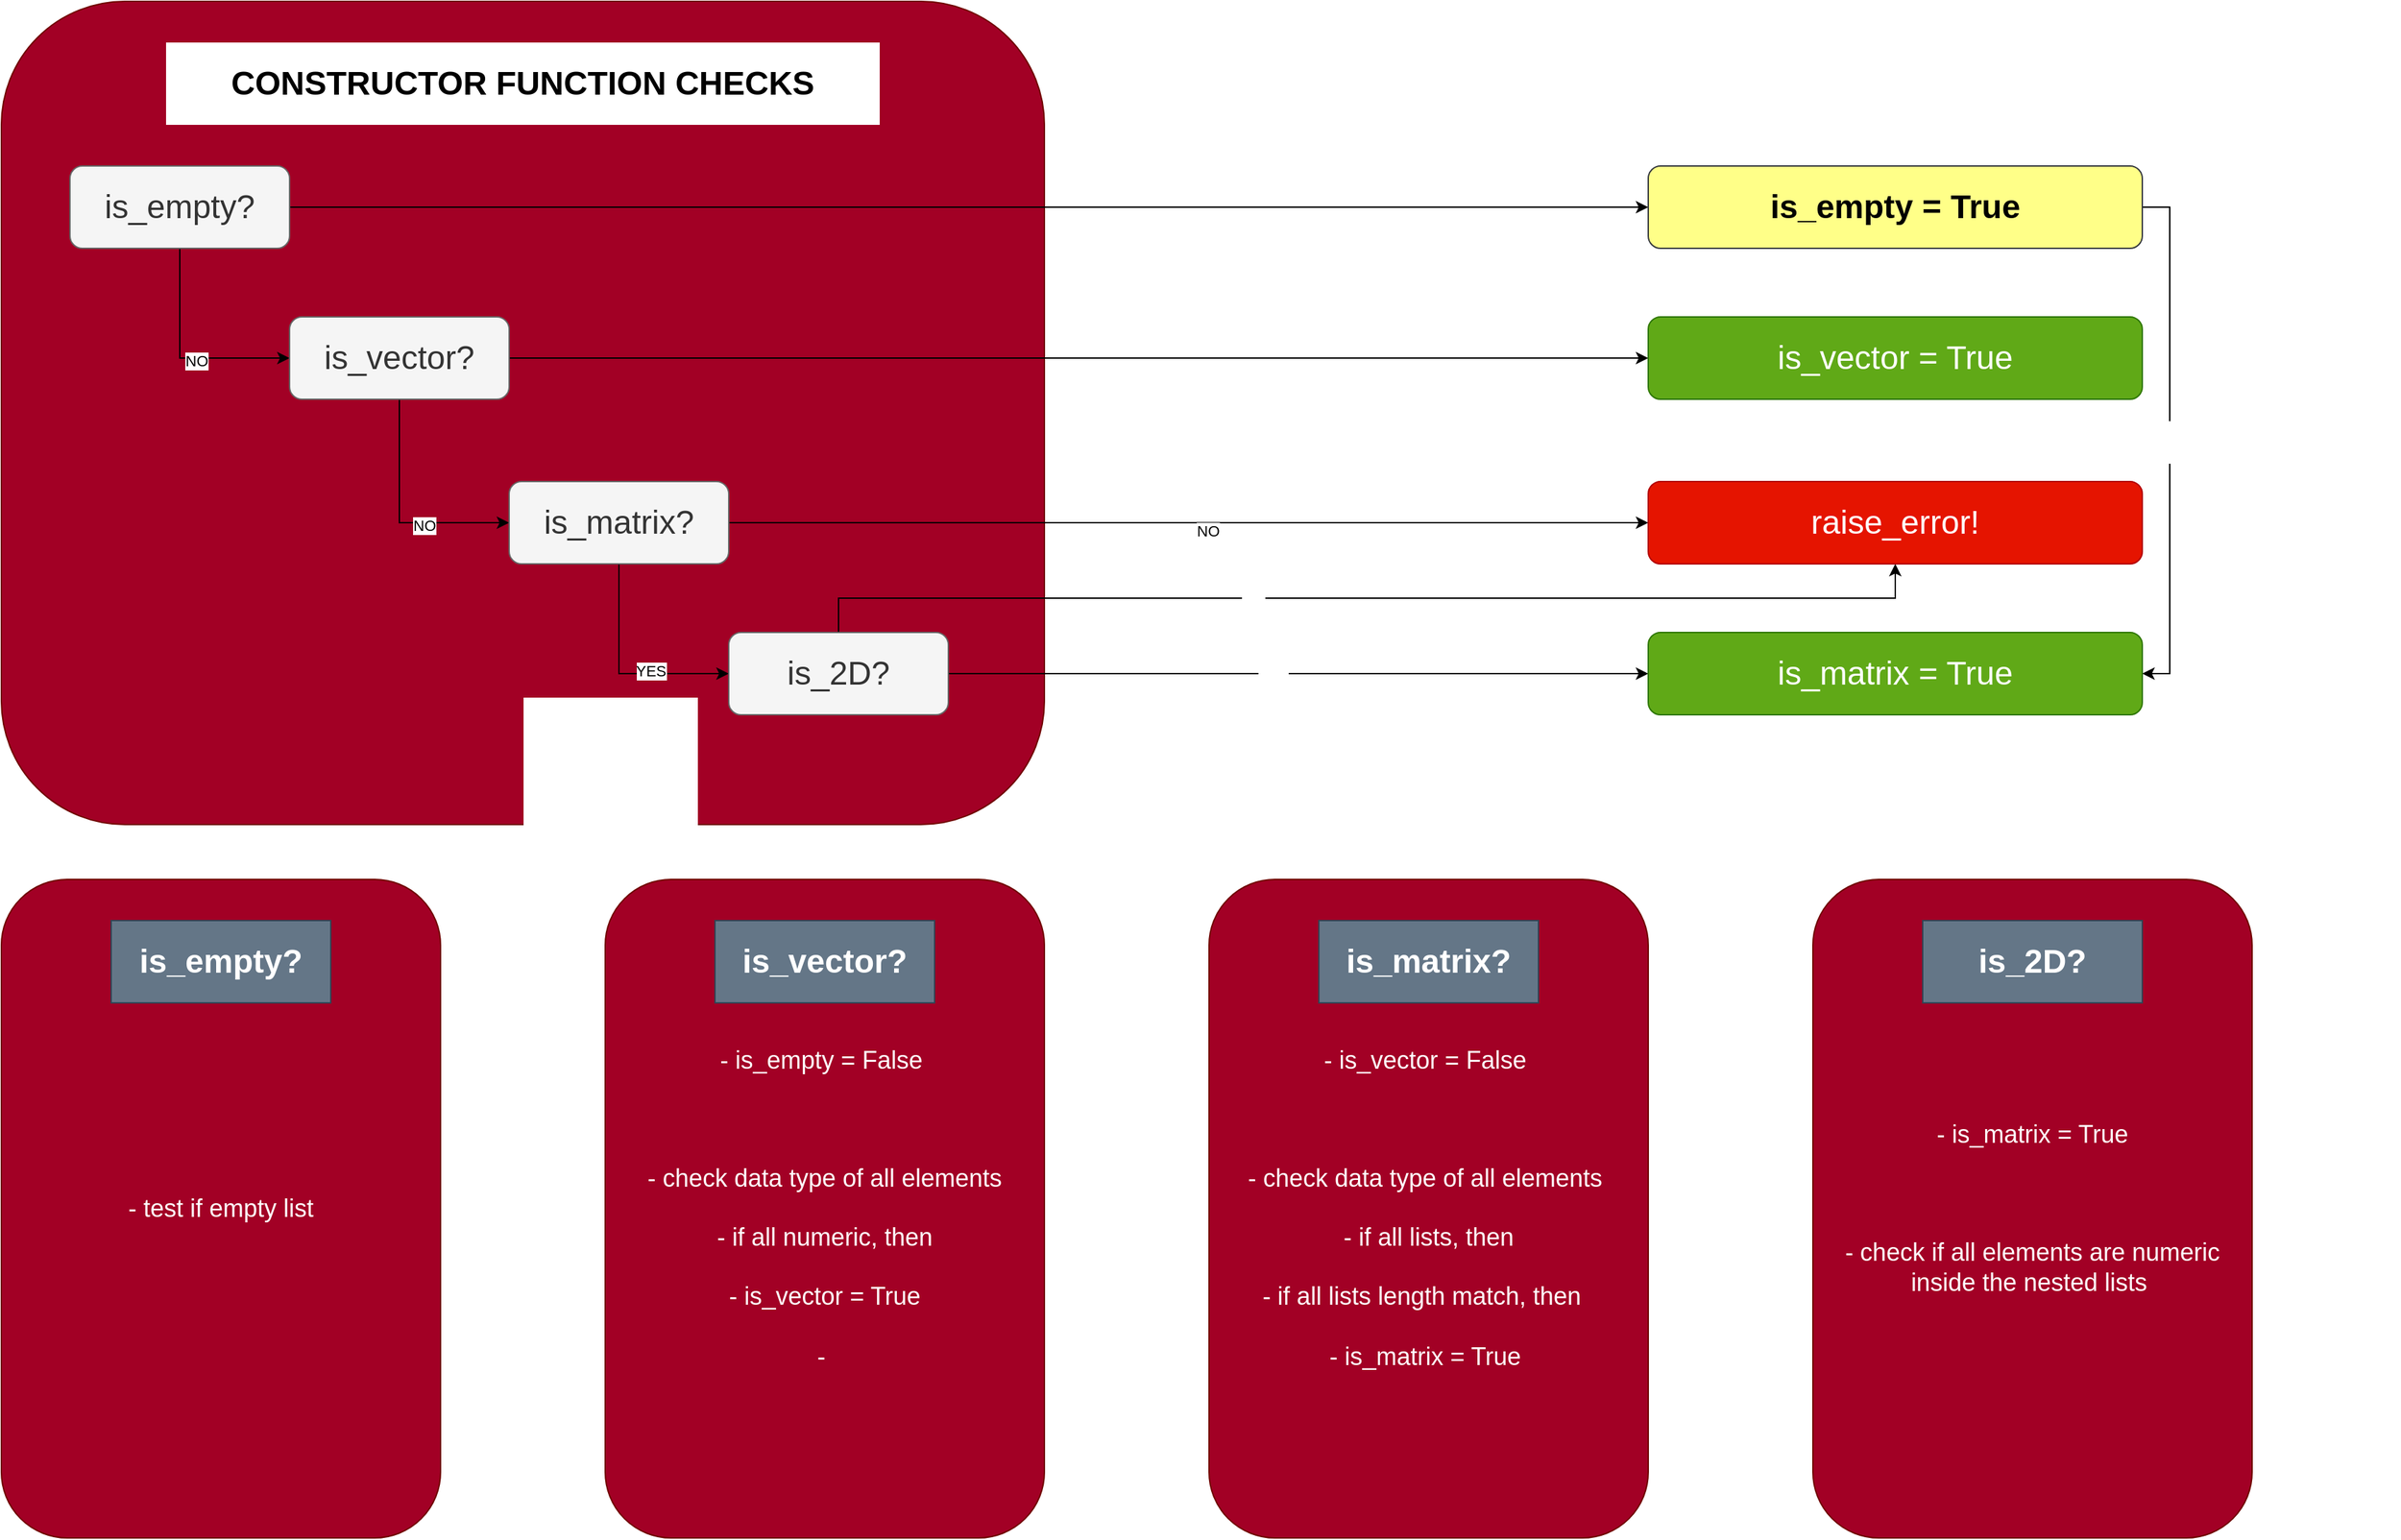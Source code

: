<mxfile version="13.9.9" type="device" pages="5"><diagram id="-7Aog--kgpx2SSyYu10m" name="CONSTRUCTOR"><mxGraphModel dx="2037" dy="1293" grid="1" gridSize="10" guides="1" tooltips="1" connect="1" arrows="1" fold="1" page="1" pageScale="1" pageWidth="1920" pageHeight="1200" math="0" shadow="0"><root><mxCell id="0"/><mxCell id="1" parent="0"/><mxCell id="uYWfv3L4C7nn4utE8EHy-4" value="" style="rounded=1;whiteSpace=wrap;html=1;fillColor=#a20025;strokeColor=#6F0000;fontColor=#ffffff;" parent="1" vertex="1"><mxGeometry x="140" y="40" width="760" height="600" as="geometry"/></mxCell><mxCell id="8EZlaLMgx1F0YOgpzDkP-4" style="edgeStyle=orthogonalEdgeStyle;rounded=0;orthogonalLoop=1;jettySize=auto;html=1;exitX=0.5;exitY=1;exitDx=0;exitDy=0;entryX=0;entryY=0.5;entryDx=0;entryDy=0;" edge="1" parent="1" source="uYWfv3L4C7nn4utE8EHy-1" target="uYWfv3L4C7nn4utE8EHy-2"><mxGeometry relative="1" as="geometry"/></mxCell><mxCell id="8EZlaLMgx1F0YOgpzDkP-6" value="NO" style="edgeLabel;html=1;align=center;verticalAlign=middle;resizable=0;points=[];" vertex="1" connectable="0" parent="8EZlaLMgx1F0YOgpzDkP-4"><mxGeometry x="0.144" y="-2" relative="1" as="geometry"><mxPoint as="offset"/></mxGeometry></mxCell><mxCell id="8EZlaLMgx1F0YOgpzDkP-32" style="edgeStyle=orthogonalEdgeStyle;rounded=0;orthogonalLoop=1;jettySize=auto;html=1;exitX=1;exitY=0.5;exitDx=0;exitDy=0;entryX=0;entryY=0.5;entryDx=0;entryDy=0;" edge="1" parent="1" source="uYWfv3L4C7nn4utE8EHy-1" target="8EZlaLMgx1F0YOgpzDkP-28"><mxGeometry relative="1" as="geometry"/></mxCell><mxCell id="uYWfv3L4C7nn4utE8EHy-1" value="&lt;font style=&quot;font-size: 24px&quot;&gt;is_empty?&lt;/font&gt;" style="rounded=1;whiteSpace=wrap;html=1;fillColor=#f5f5f5;strokeColor=#666666;fontColor=#333333;" parent="1" vertex="1"><mxGeometry x="190" y="160" width="160" height="60" as="geometry"/></mxCell><mxCell id="8EZlaLMgx1F0YOgpzDkP-5" style="edgeStyle=orthogonalEdgeStyle;rounded=0;orthogonalLoop=1;jettySize=auto;html=1;exitX=0.5;exitY=1;exitDx=0;exitDy=0;entryX=0;entryY=0.5;entryDx=0;entryDy=0;" edge="1" parent="1" source="uYWfv3L4C7nn4utE8EHy-2" target="uYWfv3L4C7nn4utE8EHy-3"><mxGeometry relative="1" as="geometry"/></mxCell><mxCell id="8EZlaLMgx1F0YOgpzDkP-7" value="NO" style="edgeLabel;html=1;align=center;verticalAlign=middle;resizable=0;points=[];" vertex="1" connectable="0" parent="8EZlaLMgx1F0YOgpzDkP-5"><mxGeometry x="0.284" y="-2" relative="1" as="geometry"><mxPoint x="-1" as="offset"/></mxGeometry></mxCell><mxCell id="8EZlaLMgx1F0YOgpzDkP-33" style="edgeStyle=orthogonalEdgeStyle;rounded=0;orthogonalLoop=1;jettySize=auto;html=1;exitX=1;exitY=0.5;exitDx=0;exitDy=0;entryX=0;entryY=0.5;entryDx=0;entryDy=0;" edge="1" parent="1" source="uYWfv3L4C7nn4utE8EHy-2" target="8EZlaLMgx1F0YOgpzDkP-29"><mxGeometry relative="1" as="geometry"/></mxCell><mxCell id="uYWfv3L4C7nn4utE8EHy-2" value="&lt;font style=&quot;font-size: 24px&quot;&gt;is_vector?&lt;/font&gt;" style="rounded=1;whiteSpace=wrap;html=1;fillColor=#f5f5f5;strokeColor=#666666;fontColor=#333333;" parent="1" vertex="1"><mxGeometry x="350" y="270" width="160" height="60" as="geometry"/></mxCell><mxCell id="8EZlaLMgx1F0YOgpzDkP-23" style="edgeStyle=orthogonalEdgeStyle;rounded=0;orthogonalLoop=1;jettySize=auto;html=1;exitX=0.5;exitY=1;exitDx=0;exitDy=0;entryX=0;entryY=0.5;entryDx=0;entryDy=0;" edge="1" parent="1" source="uYWfv3L4C7nn4utE8EHy-3" target="8EZlaLMgx1F0YOgpzDkP-22"><mxGeometry relative="1" as="geometry"/></mxCell><mxCell id="8EZlaLMgx1F0YOgpzDkP-24" value="YES" style="edgeLabel;html=1;align=center;verticalAlign=middle;resizable=0;points=[];" vertex="1" connectable="0" parent="8EZlaLMgx1F0YOgpzDkP-23"><mxGeometry x="0.287" y="2" relative="1" as="geometry"><mxPoint as="offset"/></mxGeometry></mxCell><mxCell id="8EZlaLMgx1F0YOgpzDkP-34" style="edgeStyle=orthogonalEdgeStyle;rounded=0;orthogonalLoop=1;jettySize=auto;html=1;exitX=1;exitY=0.5;exitDx=0;exitDy=0;entryX=0;entryY=0.5;entryDx=0;entryDy=0;" edge="1" parent="1" source="uYWfv3L4C7nn4utE8EHy-3" target="8EZlaLMgx1F0YOgpzDkP-30"><mxGeometry relative="1" as="geometry"/></mxCell><mxCell id="8EZlaLMgx1F0YOgpzDkP-36" value="NO" style="edgeLabel;html=1;align=center;verticalAlign=middle;resizable=0;points=[];" vertex="1" connectable="0" parent="8EZlaLMgx1F0YOgpzDkP-34"><mxGeometry x="0.041" y="-6" relative="1" as="geometry"><mxPoint as="offset"/></mxGeometry></mxCell><mxCell id="uYWfv3L4C7nn4utE8EHy-3" value="&lt;font style=&quot;font-size: 24px&quot;&gt;is_matrix?&lt;/font&gt;" style="rounded=1;whiteSpace=wrap;html=1;fillColor=#f5f5f5;strokeColor=#666666;fontColor=#333333;" parent="1" vertex="1"><mxGeometry x="510" y="390" width="160" height="60" as="geometry"/></mxCell><mxCell id="8EZlaLMgx1F0YOgpzDkP-2" value="&lt;b&gt;&lt;font style=&quot;font-size: 24px&quot;&gt;CONSTRUCTOR FUNCTION CHECKS&lt;/font&gt;&lt;/b&gt;" style="rounded=0;whiteSpace=wrap;html=1;strokeColor=none;" vertex="1" parent="1"><mxGeometry x="260" y="70" width="520" height="60" as="geometry"/></mxCell><mxCell id="8EZlaLMgx1F0YOgpzDkP-14" value="" style="group" vertex="1" connectable="0" parent="1"><mxGeometry x="140" y="680" width="320" height="480" as="geometry"/></mxCell><mxCell id="8EZlaLMgx1F0YOgpzDkP-12" value="&lt;font style=&quot;font-size: 18px&quot;&gt;- test if empty list&lt;/font&gt;" style="rounded=1;whiteSpace=wrap;html=1;fillColor=#a20025;strokeColor=#6F0000;fontColor=#ffffff;" vertex="1" parent="8EZlaLMgx1F0YOgpzDkP-14"><mxGeometry width="320" height="480" as="geometry"/></mxCell><mxCell id="8EZlaLMgx1F0YOgpzDkP-13" value="&lt;b&gt;&lt;font style=&quot;font-size: 24px&quot;&gt;is_empty?&lt;/font&gt;&lt;/b&gt;" style="rounded=0;whiteSpace=wrap;html=1;strokeColor=#314354;fillColor=#647687;fontColor=#ffffff;" vertex="1" parent="8EZlaLMgx1F0YOgpzDkP-14"><mxGeometry x="80" y="30" width="160" height="60" as="geometry"/></mxCell><mxCell id="8EZlaLMgx1F0YOgpzDkP-15" value="" style="group" vertex="1" connectable="0" parent="1"><mxGeometry x="580" y="680" width="320" height="480" as="geometry"/></mxCell><mxCell id="8EZlaLMgx1F0YOgpzDkP-16" value="&lt;font style=&quot;font-size: 18px&quot;&gt;- is_empty = False&amp;nbsp;&lt;br&gt;&lt;br&gt;&lt;br&gt;&lt;br&gt;- check data type of all elements&lt;br&gt;&lt;br&gt;- if all numeric, then&lt;br&gt;&lt;br&gt;- is_vector = True&lt;br&gt;&lt;br&gt;-&amp;nbsp;&lt;br&gt;&lt;/font&gt;" style="rounded=1;whiteSpace=wrap;html=1;fillColor=#a20025;strokeColor=#6F0000;fontColor=#ffffff;" vertex="1" parent="8EZlaLMgx1F0YOgpzDkP-15"><mxGeometry width="320" height="480" as="geometry"/></mxCell><mxCell id="8EZlaLMgx1F0YOgpzDkP-17" value="&lt;b&gt;&lt;font style=&quot;font-size: 24px&quot;&gt;is_vector?&lt;/font&gt;&lt;/b&gt;" style="rounded=0;whiteSpace=wrap;html=1;strokeColor=#314354;fillColor=#647687;fontColor=#ffffff;" vertex="1" parent="8EZlaLMgx1F0YOgpzDkP-15"><mxGeometry x="80" y="30" width="160" height="60" as="geometry"/></mxCell><mxCell id="8EZlaLMgx1F0YOgpzDkP-18" value="" style="group" vertex="1" connectable="0" parent="1"><mxGeometry x="1020" y="680" width="320" height="480" as="geometry"/></mxCell><mxCell id="8EZlaLMgx1F0YOgpzDkP-19" value="&lt;span style=&quot;font-size: 18px&quot;&gt;- is_vector = False&amp;nbsp;&lt;br&gt;&lt;br&gt;&lt;br&gt;&lt;br&gt;- check data type of all elements&amp;nbsp;&lt;br&gt;&lt;br&gt;- if all lists, then&lt;br&gt;&lt;br&gt;- if all lists length match, then&amp;nbsp;&amp;nbsp;&lt;br&gt;&lt;br&gt;- is_matrix = True&amp;nbsp;&lt;br&gt;&lt;/span&gt;" style="rounded=1;whiteSpace=wrap;html=1;fillColor=#a20025;strokeColor=#6F0000;fontColor=#ffffff;" vertex="1" parent="8EZlaLMgx1F0YOgpzDkP-18"><mxGeometry width="320" height="480" as="geometry"/></mxCell><mxCell id="8EZlaLMgx1F0YOgpzDkP-20" value="&lt;b&gt;&lt;font style=&quot;font-size: 24px&quot;&gt;is_matrix?&lt;/font&gt;&lt;/b&gt;" style="rounded=0;whiteSpace=wrap;html=1;strokeColor=#314354;fillColor=#647687;fontColor=#ffffff;" vertex="1" parent="8EZlaLMgx1F0YOgpzDkP-18"><mxGeometry x="80" y="30" width="160" height="60" as="geometry"/></mxCell><mxCell id="8EZlaLMgx1F0YOgpzDkP-35" style="edgeStyle=orthogonalEdgeStyle;rounded=0;orthogonalLoop=1;jettySize=auto;html=1;exitX=1;exitY=0.5;exitDx=0;exitDy=0;" edge="1" parent="1" source="8EZlaLMgx1F0YOgpzDkP-22" target="8EZlaLMgx1F0YOgpzDkP-31"><mxGeometry relative="1" as="geometry"/></mxCell><mxCell id="cKqqF-A20vAeXqi8PNnS-1" value="YES" style="edgeLabel;html=1;align=center;verticalAlign=middle;resizable=0;points=[];fontColor=#FFFFFF;" vertex="1" connectable="0" parent="8EZlaLMgx1F0YOgpzDkP-35"><mxGeometry x="-0.075" relative="1" as="geometry"><mxPoint as="offset"/></mxGeometry></mxCell><mxCell id="cKqqF-A20vAeXqi8PNnS-2" style="edgeStyle=orthogonalEdgeStyle;rounded=0;orthogonalLoop=1;jettySize=auto;html=1;exitX=0.5;exitY=0;exitDx=0;exitDy=0;fontColor=#FFFFFF;" edge="1" parent="1" source="8EZlaLMgx1F0YOgpzDkP-22" target="8EZlaLMgx1F0YOgpzDkP-30"><mxGeometry relative="1" as="geometry"/></mxCell><mxCell id="cKqqF-A20vAeXqi8PNnS-3" value="NO" style="edgeLabel;html=1;align=center;verticalAlign=middle;resizable=0;points=[];fontColor=#FFFFFF;" vertex="1" connectable="0" parent="cKqqF-A20vAeXqi8PNnS-2"><mxGeometry x="-0.2" y="4" relative="1" as="geometry"><mxPoint x="-1" as="offset"/></mxGeometry></mxCell><mxCell id="8EZlaLMgx1F0YOgpzDkP-22" value="&lt;font style=&quot;font-size: 24px&quot;&gt;is_2D?&lt;/font&gt;" style="rounded=1;whiteSpace=wrap;html=1;fillColor=#f5f5f5;strokeColor=#666666;fontColor=#333333;" vertex="1" parent="1"><mxGeometry x="670" y="500" width="160" height="60" as="geometry"/></mxCell><mxCell id="8EZlaLMgx1F0YOgpzDkP-25" value="" style="group" vertex="1" connectable="0" parent="1"><mxGeometry x="1460" y="680" width="320" height="480" as="geometry"/></mxCell><mxCell id="8EZlaLMgx1F0YOgpzDkP-26" value="&lt;span style=&quot;font-size: 18px&quot;&gt;- is_matrix = True&lt;br&gt;&lt;br&gt;&lt;br&gt;&lt;br&gt;- check if all elements are numeric inside the nested lists&amp;nbsp;&lt;br&gt;&lt;/span&gt;" style="rounded=1;whiteSpace=wrap;html=1;fillColor=#a20025;strokeColor=#6F0000;fontColor=#ffffff;" vertex="1" parent="8EZlaLMgx1F0YOgpzDkP-25"><mxGeometry width="320" height="480" as="geometry"/></mxCell><mxCell id="8EZlaLMgx1F0YOgpzDkP-27" value="&lt;b&gt;&lt;font style=&quot;font-size: 24px&quot;&gt;is_2D?&lt;/font&gt;&lt;/b&gt;" style="rounded=0;whiteSpace=wrap;html=1;strokeColor=#314354;fillColor=#647687;fontColor=#ffffff;" vertex="1" parent="8EZlaLMgx1F0YOgpzDkP-25"><mxGeometry x="80" y="30" width="160" height="60" as="geometry"/></mxCell><mxCell id="HByj92Y3PlfxulMzjbA5-2" style="edgeStyle=orthogonalEdgeStyle;rounded=0;orthogonalLoop=1;jettySize=auto;html=1;exitX=1;exitY=0.5;exitDx=0;exitDy=0;entryX=1;entryY=0.5;entryDx=0;entryDy=0;" edge="1" parent="1" source="8EZlaLMgx1F0YOgpzDkP-28" target="8EZlaLMgx1F0YOgpzDkP-31"><mxGeometry relative="1" as="geometry"/></mxCell><mxCell id="HByj92Y3PlfxulMzjbA5-3" value="&lt;span style=&quot;font-size: 24px&quot;&gt;&amp;nbsp;empty input list == empty matrix&amp;nbsp;&lt;/span&gt;" style="edgeLabel;html=1;align=center;verticalAlign=middle;resizable=0;points=[];labelBorderColor=#FFFFFF;fontColor=#FFFFFF;" vertex="1" connectable="0" parent="HByj92Y3PlfxulMzjbA5-2"><mxGeometry x="-0.043" y="-1" relative="1" as="geometry"><mxPoint x="-9" y="8.57" as="offset"/></mxGeometry></mxCell><mxCell id="8EZlaLMgx1F0YOgpzDkP-28" value="&lt;span style=&quot;font-size: 24px&quot;&gt;is_empty = True&lt;/span&gt;" style="rounded=1;whiteSpace=wrap;html=1;fillColor=#ffff88;strokeColor=#36393d;fontStyle=1;fontColor=#000000;" vertex="1" parent="1"><mxGeometry x="1340" y="160" width="360" height="60" as="geometry"/></mxCell><mxCell id="8EZlaLMgx1F0YOgpzDkP-29" value="&lt;font style=&quot;font-size: 24px&quot;&gt;is_vector = True&lt;/font&gt;" style="rounded=1;whiteSpace=wrap;html=1;fillColor=#60a917;strokeColor=#2D7600;fontColor=#ffffff;" vertex="1" parent="1"><mxGeometry x="1340" y="270" width="360" height="60" as="geometry"/></mxCell><mxCell id="8EZlaLMgx1F0YOgpzDkP-30" value="&lt;font style=&quot;font-size: 24px&quot;&gt;raise_error!&lt;/font&gt;" style="rounded=1;whiteSpace=wrap;html=1;fillColor=#e51400;strokeColor=#B20000;fontColor=#ffffff;" vertex="1" parent="1"><mxGeometry x="1340" y="390" width="360" height="60" as="geometry"/></mxCell><mxCell id="8EZlaLMgx1F0YOgpzDkP-31" value="&lt;span style=&quot;font-size: 24px&quot;&gt;is_matrix = True&lt;/span&gt;" style="rounded=1;whiteSpace=wrap;html=1;fillColor=#60a917;strokeColor=#2D7600;fontColor=#ffffff;" vertex="1" parent="1"><mxGeometry x="1340" y="500" width="360" height="60" as="geometry"/></mxCell></root></mxGraphModel></diagram><diagram id="LbWcAQA2P65AiNSYtAYv" name="COMMON"><mxGraphModel dx="2037" dy="1293" grid="1" gridSize="10" guides="1" tooltips="1" connect="1" arrows="1" fold="1" page="1" pageScale="1" pageWidth="1920" pageHeight="1200" math="0" shadow="0"><root><mxCell id="f1YW6nSmmrHHtC-_r8l--0"/><mxCell id="f1YW6nSmmrHHtC-_r8l--1" parent="f1YW6nSmmrHHtC-_r8l--0"/><mxCell id="0DBKl8hyUa3cIJlSwmRS-1" value="" style="rounded=1;whiteSpace=wrap;html=1;" vertex="1" parent="f1YW6nSmmrHHtC-_r8l--1"><mxGeometry x="960" y="40" width="920" height="1120" as="geometry"/></mxCell><mxCell id="0DBKl8hyUa3cIJlSwmRS-0" value="" style="rounded=1;whiteSpace=wrap;html=1;" vertex="1" parent="f1YW6nSmmrHHtC-_r8l--1"><mxGeometry x="40" y="40" width="880" height="1120" as="geometry"/></mxCell><mxCell id="vX7JYNfgQvax6oMcVr2Q-0" value="&lt;font style=&quot;font-size: 24px&quot;&gt;size&lt;/font&gt;" style="rounded=1;whiteSpace=wrap;html=1;" vertex="1" parent="f1YW6nSmmrHHtC-_r8l--1"><mxGeometry x="400" y="460" width="160" height="60" as="geometry"/></mxCell><mxCell id="vX7JYNfgQvax6oMcVr2Q-1" value="&lt;font style=&quot;font-size: 24px&quot;&gt;transpose&lt;/font&gt;" style="rounded=1;whiteSpace=wrap;html=1;" vertex="1" parent="f1YW6nSmmrHHtC-_r8l--1"><mxGeometry x="1340" y="570" width="160" height="60" as="geometry"/></mxCell><mxCell id="0DBKl8hyUa3cIJlSwmRS-2" value="&lt;font style=&quot;font-size: 24px&quot;&gt;ATTRIBUTE&lt;/font&gt;" style="text;html=1;strokeColor=none;fillColor=none;align=center;verticalAlign=middle;whiteSpace=wrap;rounded=0;" vertex="1" parent="f1YW6nSmmrHHtC-_r8l--1"><mxGeometry x="460" y="70" width="40" height="20" as="geometry"/></mxCell><mxCell id="0DBKl8hyUa3cIJlSwmRS-3" value="&lt;font style=&quot;font-size: 24px&quot;&gt;METHODS&lt;/font&gt;" style="text;html=1;strokeColor=none;fillColor=none;align=center;verticalAlign=middle;whiteSpace=wrap;rounded=0;" vertex="1" parent="f1YW6nSmmrHHtC-_r8l--1"><mxGeometry x="1400" y="80" width="40" height="20" as="geometry"/></mxCell><mxCell id="j5BiOXSzcSuBtWZqq1a5-2" value="&lt;font style=&quot;font-size: 24px&quot;&gt;final_matrix&lt;/font&gt;" style="rounded=1;whiteSpace=wrap;html=1;" vertex="1" parent="f1YW6nSmmrHHtC-_r8l--1"><mxGeometry x="400" y="680" width="160" height="60" as="geometry"/></mxCell><mxCell id="j5BiOXSzcSuBtWZqq1a5-3" value="&lt;font style=&quot;font-size: 24px&quot;&gt;is_empty&lt;/font&gt;" style="rounded=1;whiteSpace=wrap;html=1;" vertex="1" parent="f1YW6nSmmrHHtC-_r8l--1"><mxGeometry x="400" y="570" width="160" height="60" as="geometry"/></mxCell><mxCell id="AOSZwTUCY9DHv7jYCGO8-0" value="&lt;font style=&quot;font-size: 24px&quot;&gt;dot&lt;/font&gt;" style="rounded=1;whiteSpace=wrap;html=1;" vertex="1" parent="f1YW6nSmmrHHtC-_r8l--1"><mxGeometry x="1340" y="660" width="160" height="60" as="geometry"/></mxCell><mxCell id="xnQHB9VsCFZXLa8-p_h1-0" value="&lt;span style=&quot;font-size: 24px&quot;&gt;is_square&lt;/span&gt;" style="rounded=1;whiteSpace=wrap;html=1;" vertex="1" parent="f1YW6nSmmrHHtC-_r8l--1"><mxGeometry x="400" y="790" width="160" height="60" as="geometry"/></mxCell><mxCell id="xnQHB9VsCFZXLa8-p_h1-1" value="&lt;font style=&quot;font-size: 24px&quot;&gt;is_vector&lt;/font&gt;" style="rounded=1;whiteSpace=wrap;html=1;" vertex="1" parent="f1YW6nSmmrHHtC-_r8l--1"><mxGeometry x="400" y="340" width="160" height="60" as="geometry"/></mxCell></root></mxGraphModel></diagram><diagram id="tMwNFrS1QnqqJPJzLcCk" name="VECTOR METHODS"><mxGraphModel dx="1426" dy="905" grid="1" gridSize="10" guides="1" tooltips="1" connect="1" arrows="1" fold="1" page="1" pageScale="1" pageWidth="1920" pageHeight="1200" math="0" shadow="0"><root><mxCell id="TjsrDx982v0QgTSRRYQ4-0"/><mxCell id="TjsrDx982v0QgTSRRYQ4-1" parent="TjsrDx982v0QgTSRRYQ4-0"/></root></mxGraphModel></diagram><diagram id="DHrLrWSy_KexX20Bv_B8" name="MATRIX METHODS"><mxGraphModel dx="1426" dy="905" grid="1" gridSize="10" guides="1" tooltips="1" connect="1" arrows="1" fold="1" page="1" pageScale="1" pageWidth="1920" pageHeight="1200" math="0" shadow="0"><root><mxCell id="CnLZ96glfmpi0mVRLePm-0"/><mxCell id="CnLZ96glfmpi0mVRLePm-1" parent="CnLZ96glfmpi0mVRLePm-0"/></root></mxGraphModel></diagram><diagram id="3Uw3N24aDWWCUuT5r10V" name="DUNDER"><mxGraphModel dx="2037" dy="1293" grid="1" gridSize="10" guides="1" tooltips="1" connect="1" arrows="1" fold="1" page="1" pageScale="1" pageWidth="1920" pageHeight="1200" math="0" shadow="0"><root><mxCell id="Oajs496u4phr_CMMpFCm-0"/><mxCell id="Oajs496u4phr_CMMpFCm-1" parent="Oajs496u4phr_CMMpFCm-0"/><mxCell id="Oajs496u4phr_CMMpFCm-2" value="&lt;font style=&quot;font-size: 24px&quot;&gt;__STR__&lt;/font&gt;" style="rounded=1;whiteSpace=wrap;html=1;fontColor=#FFFFFF;" vertex="1" parent="Oajs496u4phr_CMMpFCm-1"><mxGeometry x="900" y="430" width="120" height="60" as="geometry"/></mxCell><mxCell id="RwLn5ggnNIsLrU8tgrVg-0" value="&lt;font style=&quot;font-size: 24px&quot;&gt;__EQ__&lt;/font&gt;" style="rounded=1;whiteSpace=wrap;html=1;fontColor=#FFFFFF;" vertex="1" parent="Oajs496u4phr_CMMpFCm-1"><mxGeometry x="900" y="510" width="120" height="60" as="geometry"/></mxCell><mxCell id="RwLn5ggnNIsLrU8tgrVg-1" value="&lt;font style=&quot;font-size: 24px&quot;&gt;__ADD__&lt;/font&gt;" style="rounded=1;whiteSpace=wrap;html=1;fontColor=#FFFFFF;" vertex="1" parent="Oajs496u4phr_CMMpFCm-1"><mxGeometry x="900" y="590" width="120" height="60" as="geometry"/></mxCell><mxCell id="RwLn5ggnNIsLrU8tgrVg-2" value="&lt;font style=&quot;font-size: 24px&quot;&gt;__SUB__&lt;/font&gt;" style="rounded=1;whiteSpace=wrap;html=1;fontColor=#FFFFFF;" vertex="1" parent="Oajs496u4phr_CMMpFCm-1"><mxGeometry x="900" y="670" width="120" height="60" as="geometry"/></mxCell></root></mxGraphModel></diagram></mxfile>